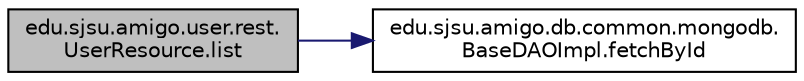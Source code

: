 digraph "edu.sjsu.amigo.user.rest.UserResource.list"
{
  edge [fontname="Helvetica",fontsize="10",labelfontname="Helvetica",labelfontsize="10"];
  node [fontname="Helvetica",fontsize="10",shape=record];
  rankdir="LR";
  Node9 [label="edu.sjsu.amigo.user.rest.\lUserResource.list",height=0.2,width=0.4,color="black", fillcolor="grey75", style="filled", fontcolor="black"];
  Node9 -> Node10 [color="midnightblue",fontsize="10",style="solid",fontname="Helvetica"];
  Node10 [label="edu.sjsu.amigo.db.common.mongodb.\lBaseDAOImpl.fetchById",height=0.2,width=0.4,color="black", fillcolor="white", style="filled",URL="$classedu_1_1sjsu_1_1amigo_1_1db_1_1common_1_1mongodb_1_1_base_d_a_o_impl.html#a0f44ed7ba8e92fa387be39194177e4cf"];
}
